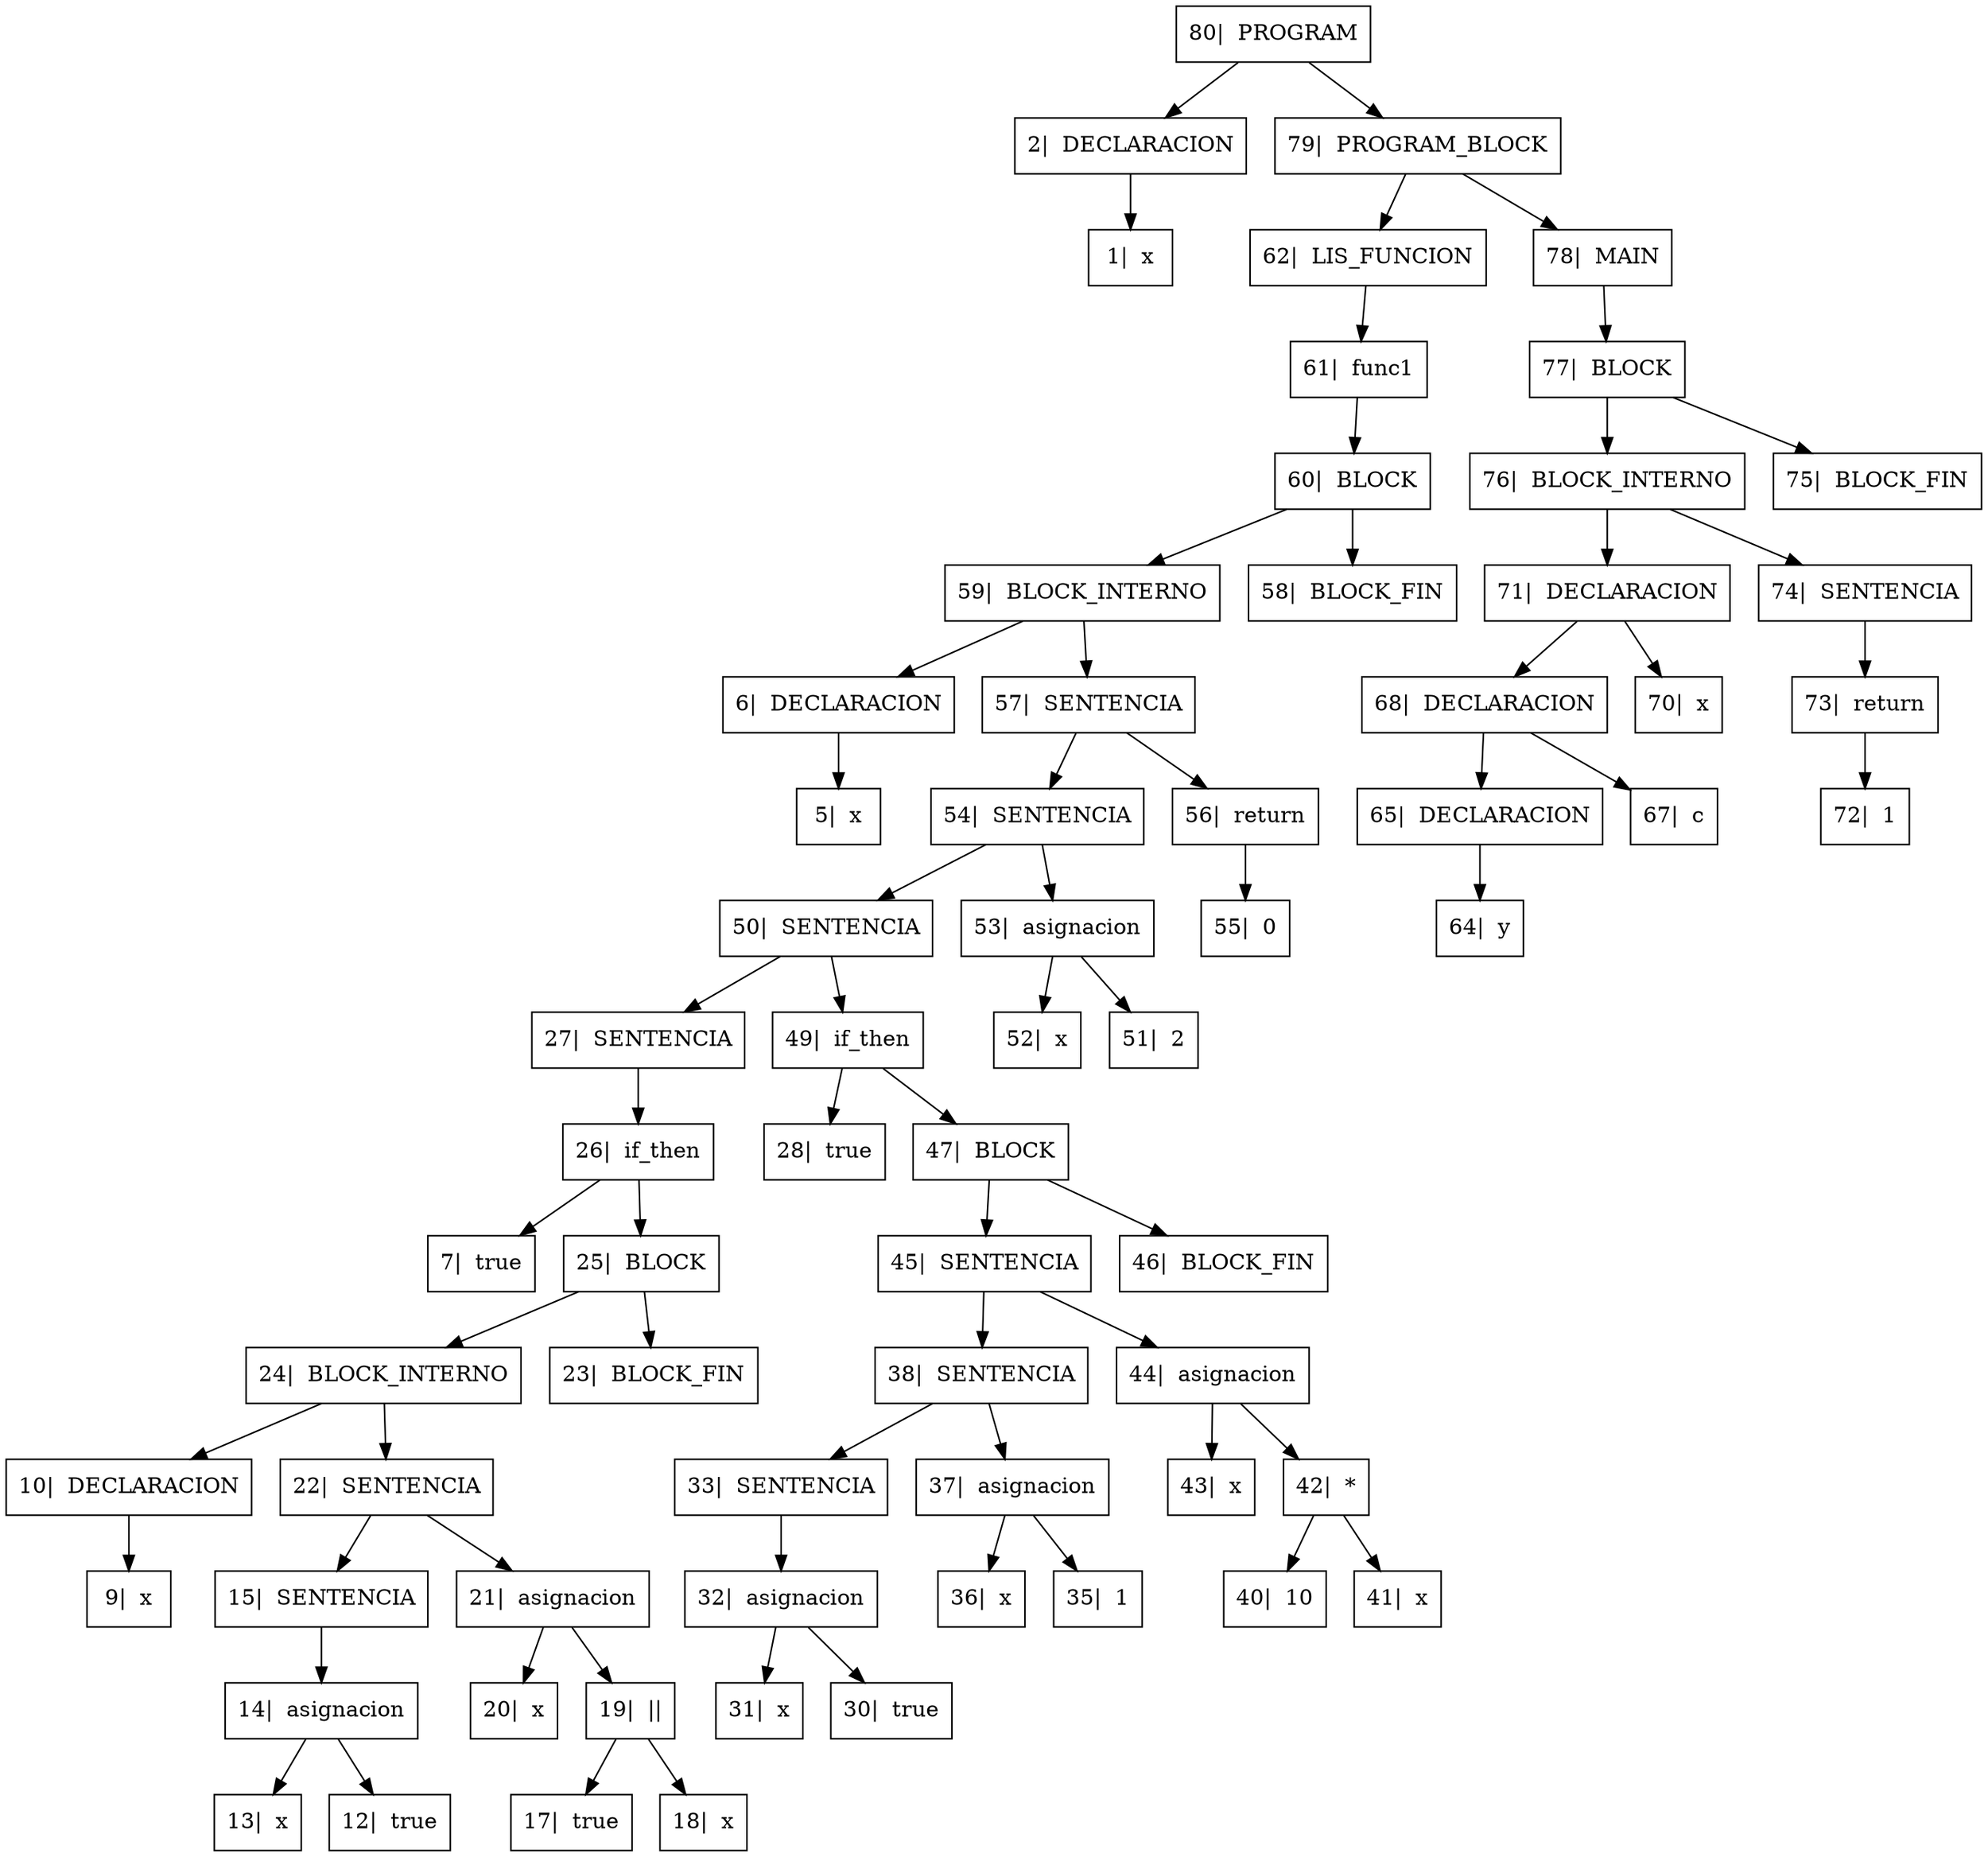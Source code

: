 digraph{

rankdir=TB;

node[shape=box];
"80|  PROGRAM" -> "2|  DECLARACION", "79|  PROGRAM_BLOCK";
"2|  DECLARACION" -> "1|  x" ;
"79|  PROGRAM_BLOCK" -> "62|  LIS_FUNCION", "78|  MAIN";
"62|  LIS_FUNCION" -> "61|  func1" ;
"61|  func1" -> "60|  BLOCK" ;
"60|  BLOCK" -> "59|  BLOCK_INTERNO", "58|  BLOCK_FIN";
"59|  BLOCK_INTERNO" -> "6|  DECLARACION", "57|  SENTENCIA";
"6|  DECLARACION" -> "5|  x" ;
"57|  SENTENCIA" -> "54|  SENTENCIA", "56|  return";
"54|  SENTENCIA" -> "50|  SENTENCIA", "53|  asignacion";
"50|  SENTENCIA" -> "27|  SENTENCIA", "49|  if_then";
"27|  SENTENCIA" -> "26|  if_then" ;
"26|  if_then" -> "7|  true", "25|  BLOCK";
"25|  BLOCK" -> "24|  BLOCK_INTERNO", "23|  BLOCK_FIN";
"24|  BLOCK_INTERNO" -> "10|  DECLARACION", "22|  SENTENCIA";
"10|  DECLARACION" -> "9|  x" ;
"22|  SENTENCIA" -> "15|  SENTENCIA", "21|  asignacion";
"15|  SENTENCIA" -> "14|  asignacion" ;
"14|  asignacion" -> "13|  x", "12|  true";
"21|  asignacion" -> "20|  x", "19|  ||";
"19|  ||" -> "17|  true", "18|  x";
"49|  if_then" -> "28|  true", "47|  BLOCK";
"47|  BLOCK" -> "45|  SENTENCIA", "46|  BLOCK_FIN";
"45|  SENTENCIA" -> "38|  SENTENCIA", "44|  asignacion";
"38|  SENTENCIA" -> "33|  SENTENCIA", "37|  asignacion";
"33|  SENTENCIA" -> "32|  asignacion" ;
"32|  asignacion" -> "31|  x", "30|  true";
"37|  asignacion" -> "36|  x", "35|  1";
"44|  asignacion" -> "43|  x", "42|  *";
"42|  *" -> "40|  10", "41|  x";
"53|  asignacion" -> "52|  x", "51|  2";
"56|  return" -> "55|  0" ;
"78|  MAIN" -> "77|  BLOCK" ;
"77|  BLOCK" -> "76|  BLOCK_INTERNO", "75|  BLOCK_FIN";
"76|  BLOCK_INTERNO" -> "71|  DECLARACION", "74|  SENTENCIA";
"71|  DECLARACION" -> "68|  DECLARACION", "70|  x";
"68|  DECLARACION" -> "65|  DECLARACION", "67|  c";
"65|  DECLARACION" -> "64|  y" ;
"74|  SENTENCIA" -> "73|  return" ;
"73|  return" -> "72|  1" ;
}
